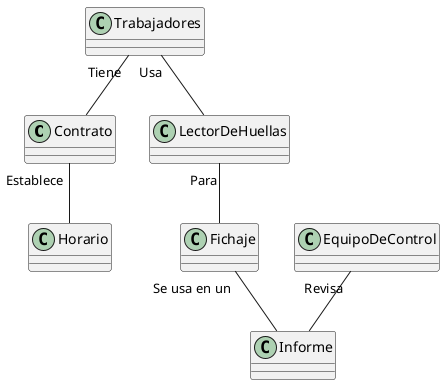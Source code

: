 @startuml

class Contrato {

}

class Horario {

}

class Trabajadores {

}

class LectorDeHuellas {

}

class Fichaje {

}

class Informe {

}

class EquipoDeControl {

}

Contrato "Establece" -- Horario
Trabajadores "Tiene" --  Contrato
Trabajadores "Usa" -- LectorDeHuellas
LectorDeHuellas "Para" -- Fichaje
Fichaje "Se usa en un" -- Informe
EquipoDeControl "Revisa" -- Informe

@enduml
